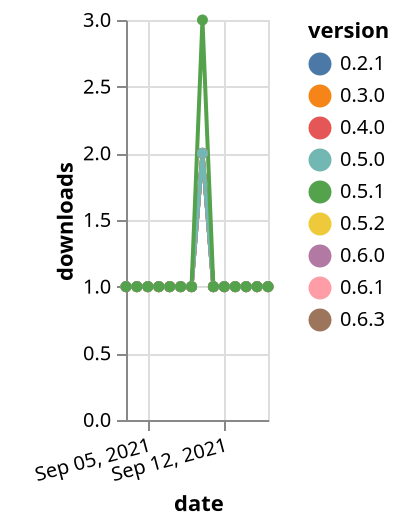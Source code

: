 {"$schema": "https://vega.github.io/schema/vega-lite/v5.json", "description": "A simple bar chart with embedded data.", "data": {"values": [{"date": "2021-09-03", "total": 126, "delta": 1, "version": "0.4.0"}, {"date": "2021-09-04", "total": 127, "delta": 1, "version": "0.4.0"}, {"date": "2021-09-05", "total": 128, "delta": 1, "version": "0.4.0"}, {"date": "2021-09-06", "total": 129, "delta": 1, "version": "0.4.0"}, {"date": "2021-09-07", "total": 130, "delta": 1, "version": "0.4.0"}, {"date": "2021-09-08", "total": 131, "delta": 1, "version": "0.4.0"}, {"date": "2021-09-09", "total": 132, "delta": 1, "version": "0.4.0"}, {"date": "2021-09-10", "total": 134, "delta": 2, "version": "0.4.0"}, {"date": "2021-09-11", "total": 135, "delta": 1, "version": "0.4.0"}, {"date": "2021-09-12", "total": 136, "delta": 1, "version": "0.4.0"}, {"date": "2021-09-13", "total": 137, "delta": 1, "version": "0.4.0"}, {"date": "2021-09-14", "total": 138, "delta": 1, "version": "0.4.0"}, {"date": "2021-09-15", "total": 139, "delta": 1, "version": "0.4.0"}, {"date": "2021-09-16", "total": 140, "delta": 1, "version": "0.4.0"}, {"date": "2021-09-03", "total": 128, "delta": 1, "version": "0.6.3"}, {"date": "2021-09-04", "total": 129, "delta": 1, "version": "0.6.3"}, {"date": "2021-09-05", "total": 130, "delta": 1, "version": "0.6.3"}, {"date": "2021-09-06", "total": 131, "delta": 1, "version": "0.6.3"}, {"date": "2021-09-07", "total": 132, "delta": 1, "version": "0.6.3"}, {"date": "2021-09-08", "total": 133, "delta": 1, "version": "0.6.3"}, {"date": "2021-09-09", "total": 134, "delta": 1, "version": "0.6.3"}, {"date": "2021-09-10", "total": 136, "delta": 2, "version": "0.6.3"}, {"date": "2021-09-11", "total": 137, "delta": 1, "version": "0.6.3"}, {"date": "2021-09-12", "total": 138, "delta": 1, "version": "0.6.3"}, {"date": "2021-09-13", "total": 139, "delta": 1, "version": "0.6.3"}, {"date": "2021-09-14", "total": 140, "delta": 1, "version": "0.6.3"}, {"date": "2021-09-15", "total": 141, "delta": 1, "version": "0.6.3"}, {"date": "2021-09-16", "total": 142, "delta": 1, "version": "0.6.3"}, {"date": "2021-09-03", "total": 120, "delta": 1, "version": "0.5.2"}, {"date": "2021-09-04", "total": 121, "delta": 1, "version": "0.5.2"}, {"date": "2021-09-05", "total": 122, "delta": 1, "version": "0.5.2"}, {"date": "2021-09-06", "total": 123, "delta": 1, "version": "0.5.2"}, {"date": "2021-09-07", "total": 124, "delta": 1, "version": "0.5.2"}, {"date": "2021-09-08", "total": 125, "delta": 1, "version": "0.5.2"}, {"date": "2021-09-09", "total": 126, "delta": 1, "version": "0.5.2"}, {"date": "2021-09-10", "total": 128, "delta": 2, "version": "0.5.2"}, {"date": "2021-09-11", "total": 129, "delta": 1, "version": "0.5.2"}, {"date": "2021-09-12", "total": 130, "delta": 1, "version": "0.5.2"}, {"date": "2021-09-13", "total": 131, "delta": 1, "version": "0.5.2"}, {"date": "2021-09-14", "total": 132, "delta": 1, "version": "0.5.2"}, {"date": "2021-09-15", "total": 133, "delta": 1, "version": "0.5.2"}, {"date": "2021-09-16", "total": 134, "delta": 1, "version": "0.5.2"}, {"date": "2021-09-03", "total": 126, "delta": 1, "version": "0.2.1"}, {"date": "2021-09-04", "total": 127, "delta": 1, "version": "0.2.1"}, {"date": "2021-09-05", "total": 128, "delta": 1, "version": "0.2.1"}, {"date": "2021-09-06", "total": 129, "delta": 1, "version": "0.2.1"}, {"date": "2021-09-07", "total": 130, "delta": 1, "version": "0.2.1"}, {"date": "2021-09-08", "total": 131, "delta": 1, "version": "0.2.1"}, {"date": "2021-09-09", "total": 132, "delta": 1, "version": "0.2.1"}, {"date": "2021-09-10", "total": 134, "delta": 2, "version": "0.2.1"}, {"date": "2021-09-11", "total": 135, "delta": 1, "version": "0.2.1"}, {"date": "2021-09-12", "total": 136, "delta": 1, "version": "0.2.1"}, {"date": "2021-09-13", "total": 137, "delta": 1, "version": "0.2.1"}, {"date": "2021-09-14", "total": 138, "delta": 1, "version": "0.2.1"}, {"date": "2021-09-15", "total": 139, "delta": 1, "version": "0.2.1"}, {"date": "2021-09-16", "total": 140, "delta": 1, "version": "0.2.1"}, {"date": "2021-09-03", "total": 120, "delta": 1, "version": "0.6.1"}, {"date": "2021-09-04", "total": 121, "delta": 1, "version": "0.6.1"}, {"date": "2021-09-05", "total": 122, "delta": 1, "version": "0.6.1"}, {"date": "2021-09-06", "total": 123, "delta": 1, "version": "0.6.1"}, {"date": "2021-09-07", "total": 124, "delta": 1, "version": "0.6.1"}, {"date": "2021-09-08", "total": 125, "delta": 1, "version": "0.6.1"}, {"date": "2021-09-09", "total": 126, "delta": 1, "version": "0.6.1"}, {"date": "2021-09-10", "total": 128, "delta": 2, "version": "0.6.1"}, {"date": "2021-09-11", "total": 129, "delta": 1, "version": "0.6.1"}, {"date": "2021-09-12", "total": 130, "delta": 1, "version": "0.6.1"}, {"date": "2021-09-13", "total": 131, "delta": 1, "version": "0.6.1"}, {"date": "2021-09-14", "total": 132, "delta": 1, "version": "0.6.1"}, {"date": "2021-09-15", "total": 133, "delta": 1, "version": "0.6.1"}, {"date": "2021-09-16", "total": 134, "delta": 1, "version": "0.6.1"}, {"date": "2021-09-03", "total": 135, "delta": 1, "version": "0.3.0"}, {"date": "2021-09-04", "total": 136, "delta": 1, "version": "0.3.0"}, {"date": "2021-09-05", "total": 137, "delta": 1, "version": "0.3.0"}, {"date": "2021-09-06", "total": 138, "delta": 1, "version": "0.3.0"}, {"date": "2021-09-07", "total": 139, "delta": 1, "version": "0.3.0"}, {"date": "2021-09-08", "total": 140, "delta": 1, "version": "0.3.0"}, {"date": "2021-09-09", "total": 141, "delta": 1, "version": "0.3.0"}, {"date": "2021-09-10", "total": 143, "delta": 2, "version": "0.3.0"}, {"date": "2021-09-11", "total": 144, "delta": 1, "version": "0.3.0"}, {"date": "2021-09-12", "total": 145, "delta": 1, "version": "0.3.0"}, {"date": "2021-09-13", "total": 146, "delta": 1, "version": "0.3.0"}, {"date": "2021-09-14", "total": 147, "delta": 1, "version": "0.3.0"}, {"date": "2021-09-15", "total": 148, "delta": 1, "version": "0.3.0"}, {"date": "2021-09-16", "total": 149, "delta": 1, "version": "0.3.0"}, {"date": "2021-09-03", "total": 132, "delta": 1, "version": "0.6.0"}, {"date": "2021-09-04", "total": 133, "delta": 1, "version": "0.6.0"}, {"date": "2021-09-05", "total": 134, "delta": 1, "version": "0.6.0"}, {"date": "2021-09-06", "total": 135, "delta": 1, "version": "0.6.0"}, {"date": "2021-09-07", "total": 136, "delta": 1, "version": "0.6.0"}, {"date": "2021-09-08", "total": 137, "delta": 1, "version": "0.6.0"}, {"date": "2021-09-09", "total": 138, "delta": 1, "version": "0.6.0"}, {"date": "2021-09-10", "total": 140, "delta": 2, "version": "0.6.0"}, {"date": "2021-09-11", "total": 141, "delta": 1, "version": "0.6.0"}, {"date": "2021-09-12", "total": 142, "delta": 1, "version": "0.6.0"}, {"date": "2021-09-13", "total": 143, "delta": 1, "version": "0.6.0"}, {"date": "2021-09-14", "total": 144, "delta": 1, "version": "0.6.0"}, {"date": "2021-09-15", "total": 145, "delta": 1, "version": "0.6.0"}, {"date": "2021-09-16", "total": 146, "delta": 1, "version": "0.6.0"}, {"date": "2021-09-03", "total": 122, "delta": 1, "version": "0.5.0"}, {"date": "2021-09-04", "total": 123, "delta": 1, "version": "0.5.0"}, {"date": "2021-09-05", "total": 124, "delta": 1, "version": "0.5.0"}, {"date": "2021-09-06", "total": 125, "delta": 1, "version": "0.5.0"}, {"date": "2021-09-07", "total": 126, "delta": 1, "version": "0.5.0"}, {"date": "2021-09-08", "total": 127, "delta": 1, "version": "0.5.0"}, {"date": "2021-09-09", "total": 128, "delta": 1, "version": "0.5.0"}, {"date": "2021-09-10", "total": 130, "delta": 2, "version": "0.5.0"}, {"date": "2021-09-11", "total": 131, "delta": 1, "version": "0.5.0"}, {"date": "2021-09-12", "total": 132, "delta": 1, "version": "0.5.0"}, {"date": "2021-09-13", "total": 133, "delta": 1, "version": "0.5.0"}, {"date": "2021-09-14", "total": 134, "delta": 1, "version": "0.5.0"}, {"date": "2021-09-15", "total": 135, "delta": 1, "version": "0.5.0"}, {"date": "2021-09-16", "total": 136, "delta": 1, "version": "0.5.0"}, {"date": "2021-09-03", "total": 156, "delta": 1, "version": "0.5.1"}, {"date": "2021-09-04", "total": 157, "delta": 1, "version": "0.5.1"}, {"date": "2021-09-05", "total": 158, "delta": 1, "version": "0.5.1"}, {"date": "2021-09-06", "total": 159, "delta": 1, "version": "0.5.1"}, {"date": "2021-09-07", "total": 160, "delta": 1, "version": "0.5.1"}, {"date": "2021-09-08", "total": 161, "delta": 1, "version": "0.5.1"}, {"date": "2021-09-09", "total": 162, "delta": 1, "version": "0.5.1"}, {"date": "2021-09-10", "total": 165, "delta": 3, "version": "0.5.1"}, {"date": "2021-09-11", "total": 166, "delta": 1, "version": "0.5.1"}, {"date": "2021-09-12", "total": 167, "delta": 1, "version": "0.5.1"}, {"date": "2021-09-13", "total": 168, "delta": 1, "version": "0.5.1"}, {"date": "2021-09-14", "total": 169, "delta": 1, "version": "0.5.1"}, {"date": "2021-09-15", "total": 170, "delta": 1, "version": "0.5.1"}, {"date": "2021-09-16", "total": 171, "delta": 1, "version": "0.5.1"}]}, "width": "container", "mark": {"type": "line", "point": {"filled": true}}, "encoding": {"x": {"field": "date", "type": "temporal", "timeUnit": "yearmonthdate", "title": "date", "axis": {"labelAngle": -15}}, "y": {"field": "delta", "type": "quantitative", "title": "downloads"}, "color": {"field": "version", "type": "nominal"}, "tooltip": {"field": "delta"}}}